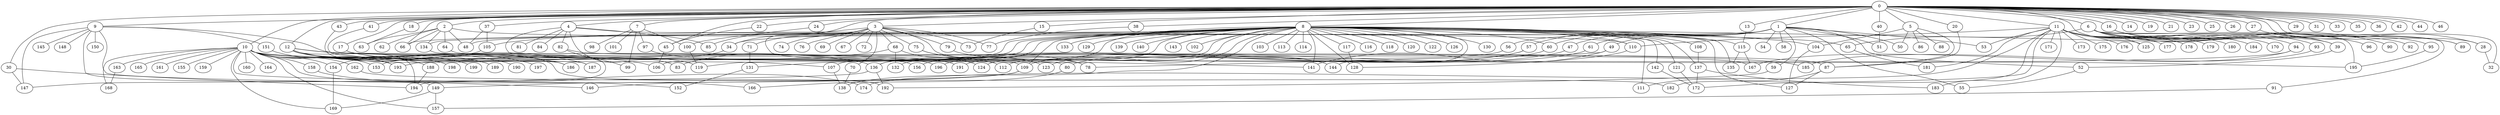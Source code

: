 
graph graphname {
    0 -- 1
0 -- 2
0 -- 3
0 -- 4
0 -- 5
0 -- 6
0 -- 7
0 -- 8
0 -- 9
0 -- 10
0 -- 11
0 -- 12
0 -- 13
0 -- 14
0 -- 15
0 -- 16
0 -- 17
0 -- 18
0 -- 19
0 -- 20
0 -- 21
0 -- 22
0 -- 23
0 -- 24
0 -- 25
0 -- 26
0 -- 27
0 -- 28
0 -- 29
0 -- 30
0 -- 31
0 -- 32
0 -- 33
0 -- 34
0 -- 35
0 -- 36
0 -- 37
0 -- 38
0 -- 39
0 -- 40
0 -- 41
0 -- 42
0 -- 43
0 -- 44
0 -- 45
0 -- 46
0 -- 66
1 -- 47
1 -- 48
1 -- 49
1 -- 50
1 -- 51
1 -- 52
1 -- 53
1 -- 54
1 -- 55
1 -- 56
1 -- 57
1 -- 58
1 -- 59
1 -- 60
1 -- 61
2 -- 64
2 -- 66
2 -- 65
2 -- 62
2 -- 63
2 -- 48
2 -- 134
3 -- 67
3 -- 68
3 -- 69
3 -- 70
3 -- 71
3 -- 72
3 -- 73
3 -- 74
3 -- 75
3 -- 76
3 -- 77
3 -- 78
3 -- 79
3 -- 80
3 -- 85
4 -- 81
4 -- 82
4 -- 83
4 -- 84
4 -- 85
4 -- 109
4 -- 110
5 -- 88
5 -- 86
5 -- 87
5 -- 50
5 -- 104
6 -- 96
6 -- 89
6 -- 90
6 -- 91
6 -- 92
6 -- 93
6 -- 94
6 -- 95
6 -- 65
6 -- 125
6 -- 195
7 -- 97
7 -- 98
7 -- 99
7 -- 100
7 -- 101
8 -- 128
8 -- 130
8 -- 131
8 -- 132
8 -- 133
8 -- 134
8 -- 129
8 -- 136
8 -- 137
8 -- 138
8 -- 139
8 -- 140
8 -- 141
8 -- 142
8 -- 143
8 -- 144
8 -- 135
8 -- 102
8 -- 103
8 -- 104
8 -- 105
8 -- 106
8 -- 107
8 -- 108
8 -- 109
8 -- 110
8 -- 111
8 -- 112
8 -- 113
8 -- 114
8 -- 115
8 -- 116
8 -- 117
8 -- 118
8 -- 119
8 -- 120
8 -- 121
8 -- 122
8 -- 123
8 -- 124
8 -- 125
8 -- 126
8 -- 127
8 -- 66
8 -- 60
8 -- 34
9 -- 145
9 -- 146
9 -- 147
9 -- 148
9 -- 149
9 -- 150
9 -- 151
9 -- 106
10 -- 160
10 -- 162
10 -- 163
10 -- 164
10 -- 165
10 -- 166
10 -- 161
10 -- 168
10 -- 169
10 -- 167
10 -- 152
10 -- 153
10 -- 154
10 -- 155
10 -- 156
10 -- 157
10 -- 158
10 -- 159
10 -- 193
10 -- 107
11 -- 170
11 -- 171
11 -- 172
11 -- 173
11 -- 174
11 -- 175
11 -- 176
11 -- 177
11 -- 178
11 -- 179
11 -- 180
11 -- 181
11 -- 182
11 -- 183
11 -- 184
11 -- 110
11 -- 53
12 -- 192
12 -- 194
12 -- 195
12 -- 196
12 -- 197
12 -- 198
12 -- 193
12 -- 199
12 -- 185
12 -- 186
12 -- 187
12 -- 188
12 -- 189
12 -- 190
12 -- 191
13 -- 115
15 -- 73
16 -- 39
16 -- 89
17 -- 136
17 -- 119
18 -- 63
20 -- 87
22 -- 45
24 -- 100
27 -- 28
28 -- 32
30 -- 147
30 -- 194
34 -- 153
37 -- 48
37 -- 105
38 -- 77
39 -- 52
40 -- 51
41 -- 187
43 -- 186
45 -- 106
47 -- 191
49 -- 78
49 -- 141
52 -- 55
56 -- 136
57 -- 196
57 -- 156
59 -- 192
60 -- 109
61 -- 80
64 -- 141
65 -- 181
68 -- 124
68 -- 132
68 -- 83
70 -- 138
71 -- 131
75 -- 78
75 -- 123
79 -- 144
80 -- 166
82 -- 87
82 -- 99
87 -- 127
87 -- 111
91 -- 157
93 -- 185
94 -- 167
94 -- 193
95 -- 195
97 -- 112
100 -- 119
104 -- 127
105 -- 154
107 -- 138
108 -- 137
109 -- 146
109 -- 149
110 -- 128
115 -- 135
115 -- 167
117 -- 128
121 -- 172
131 -- 152
134 -- 194
136 -- 147
136 -- 192
137 -- 183
137 -- 172
142 -- 172
149 -- 157
149 -- 169
151 -- 193
154 -- 169
158 -- 174
162 -- 182
163 -- 168
188 -- 194

}
